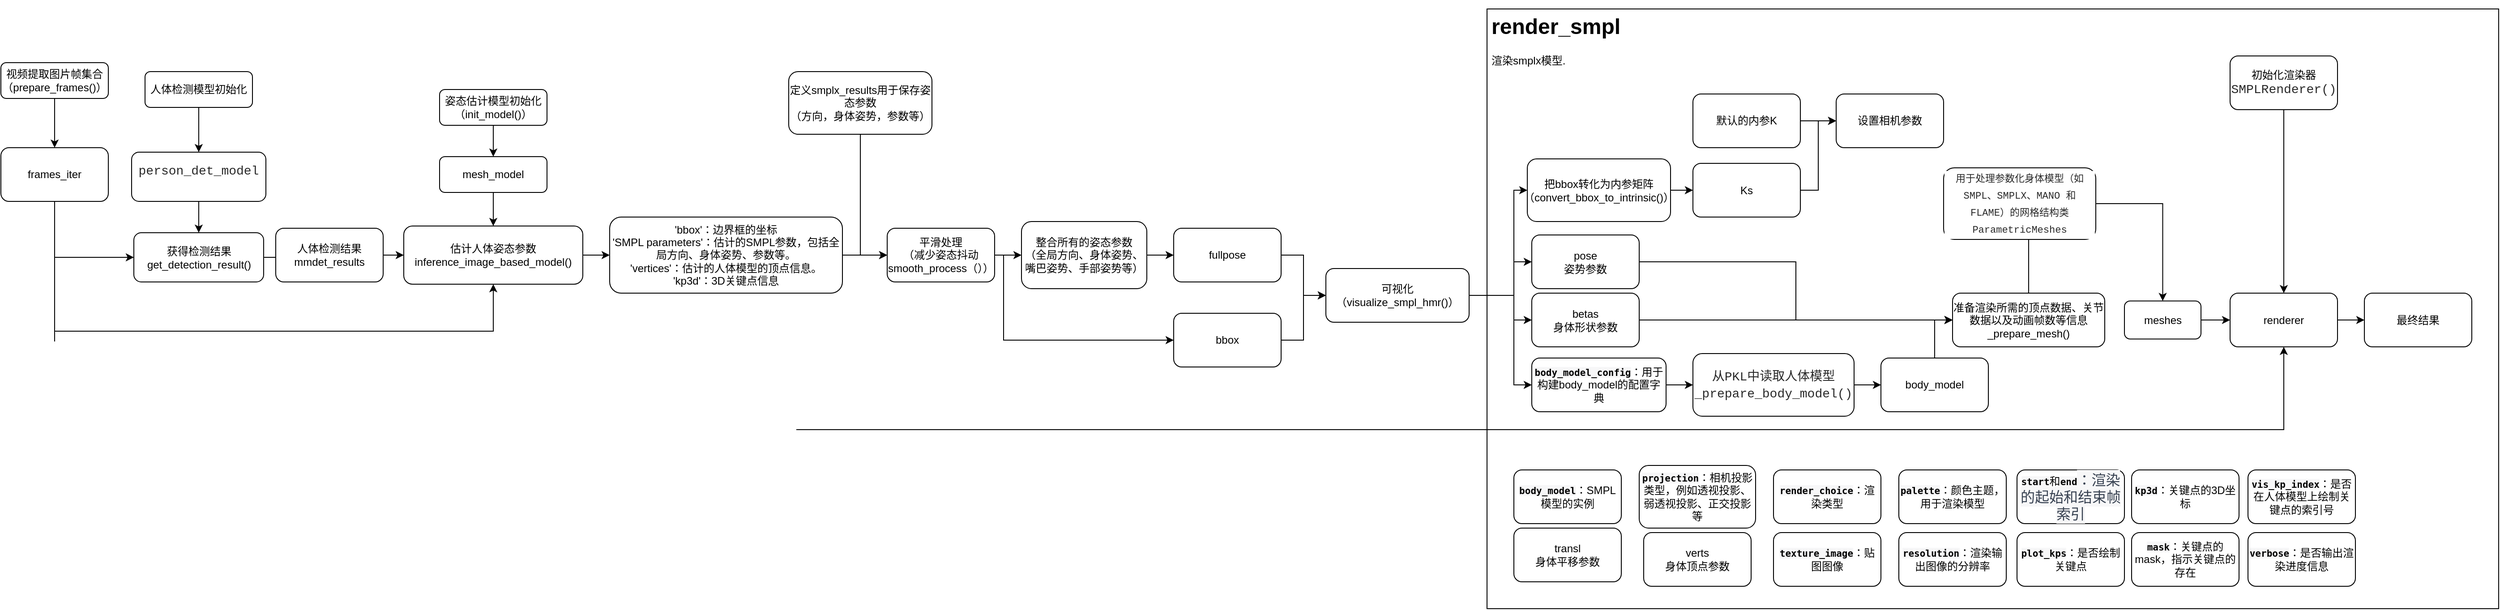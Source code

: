 <mxfile version="21.2.7" type="github">
  <diagram id="C5RBs43oDa-KdzZeNtuy" name="Page-1">
    <mxGraphModel dx="2211" dy="1153" grid="1" gridSize="10" guides="1" tooltips="1" connect="1" arrows="1" fold="1" page="1" pageScale="1" pageWidth="827" pageHeight="1169" math="0" shadow="0">
      <root>
        <mxCell id="WIyWlLk6GJQsqaUBKTNV-0" />
        <mxCell id="WIyWlLk6GJQsqaUBKTNV-1" parent="WIyWlLk6GJQsqaUBKTNV-0" />
        <mxCell id="F5A7A3HnkyjoNmIA0WuV-79" value="&lt;h1&gt;render_smpl&lt;/h1&gt;&lt;p&gt;渲染smplx模型.&lt;/p&gt;" style="text;html=1;spacing=5;spacingTop=-20;whiteSpace=wrap;overflow=hidden;rounded=0;strokeColor=default;" vertex="1" parent="WIyWlLk6GJQsqaUBKTNV-1">
          <mxGeometry x="2140" y="330" width="1130" height="670" as="geometry" />
        </mxCell>
        <mxCell id="F5A7A3HnkyjoNmIA0WuV-0" value="" style="edgeStyle=orthogonalEdgeStyle;rounded=0;orthogonalLoop=1;jettySize=auto;html=1;" edge="1" parent="WIyWlLk6GJQsqaUBKTNV-1" source="WIyWlLk6GJQsqaUBKTNV-3" target="WIyWlLk6GJQsqaUBKTNV-11">
          <mxGeometry relative="1" as="geometry" />
        </mxCell>
        <mxCell id="WIyWlLk6GJQsqaUBKTNV-3" value="姿态估计模型初始化&lt;br&gt;（init_model()）" style="rounded=1;whiteSpace=wrap;html=1;fontSize=12;glass=0;strokeWidth=1;shadow=0;" parent="WIyWlLk6GJQsqaUBKTNV-1" vertex="1">
          <mxGeometry x="970" y="420" width="120" height="40" as="geometry" />
        </mxCell>
        <mxCell id="F5A7A3HnkyjoNmIA0WuV-18" value="" style="edgeStyle=orthogonalEdgeStyle;rounded=0;orthogonalLoop=1;jettySize=auto;html=1;" edge="1" parent="WIyWlLk6GJQsqaUBKTNV-1" source="WIyWlLk6GJQsqaUBKTNV-11" target="F5A7A3HnkyjoNmIA0WuV-16">
          <mxGeometry relative="1" as="geometry" />
        </mxCell>
        <mxCell id="WIyWlLk6GJQsqaUBKTNV-11" value="mesh_model" style="rounded=1;whiteSpace=wrap;html=1;fontSize=12;glass=0;strokeWidth=1;shadow=0;" parent="WIyWlLk6GJQsqaUBKTNV-1" vertex="1">
          <mxGeometry x="970" y="495" width="120" height="40" as="geometry" />
        </mxCell>
        <mxCell id="F5A7A3HnkyjoNmIA0WuV-29" style="edgeStyle=orthogonalEdgeStyle;rounded=0;orthogonalLoop=1;jettySize=auto;html=1;entryX=0;entryY=0.5;entryDx=0;entryDy=0;" edge="1" parent="WIyWlLk6GJQsqaUBKTNV-1" source="F5A7A3HnkyjoNmIA0WuV-1" target="F5A7A3HnkyjoNmIA0WuV-28">
          <mxGeometry relative="1" as="geometry">
            <Array as="points">
              <mxPoint x="1440" y="605" />
            </Array>
          </mxGeometry>
        </mxCell>
        <mxCell id="F5A7A3HnkyjoNmIA0WuV-1" value="定义smplx_results用于保存姿态参数&lt;br&gt;（方向，身体姿势，参数等）" style="rounded=1;whiteSpace=wrap;html=1;fontSize=12;glass=0;strokeWidth=1;shadow=0;" vertex="1" parent="WIyWlLk6GJQsqaUBKTNV-1">
          <mxGeometry x="1360" y="400" width="160" height="70" as="geometry" />
        </mxCell>
        <mxCell id="F5A7A3HnkyjoNmIA0WuV-5" value="" style="edgeStyle=orthogonalEdgeStyle;rounded=0;orthogonalLoop=1;jettySize=auto;html=1;" edge="1" parent="WIyWlLk6GJQsqaUBKTNV-1" source="F5A7A3HnkyjoNmIA0WuV-2" target="F5A7A3HnkyjoNmIA0WuV-4">
          <mxGeometry relative="1" as="geometry" />
        </mxCell>
        <mxCell id="F5A7A3HnkyjoNmIA0WuV-2" value="视频提取图片帧集合&lt;br&gt;（prepare_frames()&lt;span style=&quot;background-color: initial;&quot;&gt;）&lt;/span&gt;" style="rounded=1;whiteSpace=wrap;html=1;fontSize=12;glass=0;strokeWidth=1;shadow=0;" vertex="1" parent="WIyWlLk6GJQsqaUBKTNV-1">
          <mxGeometry x="480" y="390" width="120" height="40" as="geometry" />
        </mxCell>
        <mxCell id="F5A7A3HnkyjoNmIA0WuV-21" style="edgeStyle=orthogonalEdgeStyle;rounded=0;orthogonalLoop=1;jettySize=auto;html=1;entryX=0;entryY=0.5;entryDx=0;entryDy=0;" edge="1" parent="WIyWlLk6GJQsqaUBKTNV-1" source="F5A7A3HnkyjoNmIA0WuV-4" target="F5A7A3HnkyjoNmIA0WuV-6">
          <mxGeometry relative="1" as="geometry">
            <Array as="points">
              <mxPoint x="540" y="607.5" />
            </Array>
          </mxGeometry>
        </mxCell>
        <mxCell id="F5A7A3HnkyjoNmIA0WuV-23" style="edgeStyle=orthogonalEdgeStyle;rounded=0;orthogonalLoop=1;jettySize=auto;html=1;entryX=0.5;entryY=1;entryDx=0;entryDy=0;" edge="1" parent="WIyWlLk6GJQsqaUBKTNV-1" source="F5A7A3HnkyjoNmIA0WuV-4" target="F5A7A3HnkyjoNmIA0WuV-16">
          <mxGeometry relative="1" as="geometry">
            <Array as="points">
              <mxPoint x="540" y="690" />
              <mxPoint x="1030" y="690" />
            </Array>
          </mxGeometry>
        </mxCell>
        <mxCell id="F5A7A3HnkyjoNmIA0WuV-91" style="edgeStyle=orthogonalEdgeStyle;rounded=0;orthogonalLoop=1;jettySize=auto;html=1;entryX=0.5;entryY=1;entryDx=0;entryDy=0;fontFamily=Helvetica;fontSize=12;fontColor=default;" edge="1" parent="WIyWlLk6GJQsqaUBKTNV-1" source="F5A7A3HnkyjoNmIA0WuV-4" target="F5A7A3HnkyjoNmIA0WuV-81">
          <mxGeometry relative="1" as="geometry">
            <Array as="points">
              <mxPoint x="540" y="800" />
              <mxPoint x="3030" y="800" />
            </Array>
          </mxGeometry>
        </mxCell>
        <mxCell id="F5A7A3HnkyjoNmIA0WuV-4" value="frames_iter" style="whiteSpace=wrap;html=1;rounded=1;glass=0;strokeWidth=1;shadow=0;" vertex="1" parent="WIyWlLk6GJQsqaUBKTNV-1">
          <mxGeometry x="480" y="485" width="120" height="60" as="geometry" />
        </mxCell>
        <mxCell id="F5A7A3HnkyjoNmIA0WuV-22" style="edgeStyle=orthogonalEdgeStyle;rounded=0;orthogonalLoop=1;jettySize=auto;html=1;entryX=0;entryY=0.5;entryDx=0;entryDy=0;" edge="1" parent="WIyWlLk6GJQsqaUBKTNV-1" source="F5A7A3HnkyjoNmIA0WuV-6" target="F5A7A3HnkyjoNmIA0WuV-13">
          <mxGeometry relative="1" as="geometry" />
        </mxCell>
        <mxCell id="F5A7A3HnkyjoNmIA0WuV-6" value="获得检测结果&lt;br&gt;get_detection_result()" style="rounded=1;whiteSpace=wrap;html=1;fontSize=12;glass=0;strokeWidth=1;shadow=0;" vertex="1" parent="WIyWlLk6GJQsqaUBKTNV-1">
          <mxGeometry x="628.5" y="580" width="145" height="55" as="geometry" />
        </mxCell>
        <mxCell id="F5A7A3HnkyjoNmIA0WuV-9" value="" style="edgeStyle=orthogonalEdgeStyle;rounded=0;orthogonalLoop=1;jettySize=auto;html=1;" edge="1" parent="WIyWlLk6GJQsqaUBKTNV-1" source="F5A7A3HnkyjoNmIA0WuV-7" target="F5A7A3HnkyjoNmIA0WuV-8">
          <mxGeometry relative="1" as="geometry" />
        </mxCell>
        <mxCell id="F5A7A3HnkyjoNmIA0WuV-7" value="人体检测模型初始化" style="rounded=1;whiteSpace=wrap;html=1;fontSize=12;glass=0;strokeWidth=1;shadow=0;" vertex="1" parent="WIyWlLk6GJQsqaUBKTNV-1">
          <mxGeometry x="641" y="400" width="120" height="40" as="geometry" />
        </mxCell>
        <mxCell id="F5A7A3HnkyjoNmIA0WuV-20" value="" style="edgeStyle=orthogonalEdgeStyle;rounded=0;orthogonalLoop=1;jettySize=auto;html=1;entryX=0.5;entryY=0;entryDx=0;entryDy=0;" edge="1" parent="WIyWlLk6GJQsqaUBKTNV-1" source="F5A7A3HnkyjoNmIA0WuV-8" target="F5A7A3HnkyjoNmIA0WuV-6">
          <mxGeometry relative="1" as="geometry">
            <mxPoint x="701" y="622.5" as="targetPoint" />
          </mxGeometry>
        </mxCell>
        <mxCell id="F5A7A3HnkyjoNmIA0WuV-8" value="&#xa;&lt;div style=&quot;color: rgb(41, 41, 41); background-color: rgb(255, 255, 255); font-family: Consolas, &amp;quot;Courier New&amp;quot;, monospace; font-weight: normal; font-size: 14px; line-height: 19px;&quot;&gt;&lt;div&gt;&lt;span style=&quot;color: #292929;&quot;&gt;person_det_model&lt;/span&gt;&lt;/div&gt;&lt;/div&gt;&#xa;&#xa;" style="whiteSpace=wrap;html=1;rounded=1;glass=0;strokeWidth=1;shadow=0;" vertex="1" parent="WIyWlLk6GJQsqaUBKTNV-1">
          <mxGeometry x="626" y="490" width="150" height="55" as="geometry" />
        </mxCell>
        <mxCell id="F5A7A3HnkyjoNmIA0WuV-17" value="" style="edgeStyle=orthogonalEdgeStyle;rounded=0;orthogonalLoop=1;jettySize=auto;html=1;" edge="1" parent="WIyWlLk6GJQsqaUBKTNV-1" source="F5A7A3HnkyjoNmIA0WuV-13" target="F5A7A3HnkyjoNmIA0WuV-16">
          <mxGeometry relative="1" as="geometry" />
        </mxCell>
        <mxCell id="F5A7A3HnkyjoNmIA0WuV-13" value="人体检测结果&lt;br&gt;mmdet_results" style="whiteSpace=wrap;html=1;rounded=1;glass=0;strokeWidth=1;shadow=0;" vertex="1" parent="WIyWlLk6GJQsqaUBKTNV-1">
          <mxGeometry x="787" y="575" width="120" height="60" as="geometry" />
        </mxCell>
        <mxCell id="F5A7A3HnkyjoNmIA0WuV-25" value="" style="edgeStyle=orthogonalEdgeStyle;rounded=0;orthogonalLoop=1;jettySize=auto;html=1;" edge="1" parent="WIyWlLk6GJQsqaUBKTNV-1" source="F5A7A3HnkyjoNmIA0WuV-16" target="F5A7A3HnkyjoNmIA0WuV-24">
          <mxGeometry relative="1" as="geometry" />
        </mxCell>
        <mxCell id="F5A7A3HnkyjoNmIA0WuV-16" value="估计人体姿态参数&lt;br&gt;inference_image_based_model()" style="whiteSpace=wrap;html=1;rounded=1;glass=0;strokeWidth=1;shadow=0;" vertex="1" parent="WIyWlLk6GJQsqaUBKTNV-1">
          <mxGeometry x="930" y="572.5" width="200" height="65" as="geometry" />
        </mxCell>
        <mxCell id="F5A7A3HnkyjoNmIA0WuV-30" style="edgeStyle=orthogonalEdgeStyle;rounded=0;orthogonalLoop=1;jettySize=auto;html=1;entryX=0;entryY=0.5;entryDx=0;entryDy=0;" edge="1" parent="WIyWlLk6GJQsqaUBKTNV-1" source="F5A7A3HnkyjoNmIA0WuV-24" target="F5A7A3HnkyjoNmIA0WuV-28">
          <mxGeometry relative="1" as="geometry">
            <mxPoint x="1500" y="605" as="targetPoint" />
          </mxGeometry>
        </mxCell>
        <mxCell id="F5A7A3HnkyjoNmIA0WuV-24" value="&#39;bbox&#39;：边界框的坐标&lt;br&gt;&#39;SMPL parameters&#39;：估计的SMPL参数，包括全局方向、身体姿势、参数等。&lt;br&gt;&#39;vertices&#39;：估计的人体模型的顶点信息。&lt;br&gt;&#39;kp3d&#39;：3D关键点信息" style="whiteSpace=wrap;html=1;rounded=1;glass=0;strokeWidth=1;shadow=0;" vertex="1" parent="WIyWlLk6GJQsqaUBKTNV-1">
          <mxGeometry x="1160" y="562.5" width="260" height="85" as="geometry" />
        </mxCell>
        <mxCell id="F5A7A3HnkyjoNmIA0WuV-32" value="" style="edgeStyle=orthogonalEdgeStyle;rounded=0;orthogonalLoop=1;jettySize=auto;html=1;" edge="1" parent="WIyWlLk6GJQsqaUBKTNV-1" source="F5A7A3HnkyjoNmIA0WuV-28" target="F5A7A3HnkyjoNmIA0WuV-31">
          <mxGeometry relative="1" as="geometry" />
        </mxCell>
        <mxCell id="F5A7A3HnkyjoNmIA0WuV-35" style="edgeStyle=orthogonalEdgeStyle;rounded=0;orthogonalLoop=1;jettySize=auto;html=1;entryX=0;entryY=0.5;entryDx=0;entryDy=0;" edge="1" parent="WIyWlLk6GJQsqaUBKTNV-1" source="F5A7A3HnkyjoNmIA0WuV-28" target="F5A7A3HnkyjoNmIA0WuV-36">
          <mxGeometry relative="1" as="geometry">
            <mxPoint x="1770" y="710" as="targetPoint" />
            <Array as="points">
              <mxPoint x="1600" y="605" />
              <mxPoint x="1600" y="700" />
            </Array>
          </mxGeometry>
        </mxCell>
        <mxCell id="F5A7A3HnkyjoNmIA0WuV-28" value="平滑处理&lt;br&gt;（减少姿态抖动&lt;br&gt;smooth_process（））" style="rounded=1;whiteSpace=wrap;html=1;" vertex="1" parent="WIyWlLk6GJQsqaUBKTNV-1">
          <mxGeometry x="1470" y="575" width="120" height="60" as="geometry" />
        </mxCell>
        <mxCell id="F5A7A3HnkyjoNmIA0WuV-34" value="" style="edgeStyle=orthogonalEdgeStyle;rounded=0;orthogonalLoop=1;jettySize=auto;html=1;" edge="1" parent="WIyWlLk6GJQsqaUBKTNV-1" source="F5A7A3HnkyjoNmIA0WuV-31" target="F5A7A3HnkyjoNmIA0WuV-33">
          <mxGeometry relative="1" as="geometry" />
        </mxCell>
        <mxCell id="F5A7A3HnkyjoNmIA0WuV-31" value="整合所有的姿态参数&lt;br&gt;（全局方向、身体姿势、嘴巴姿势、手部姿势等）" style="whiteSpace=wrap;html=1;rounded=1;" vertex="1" parent="WIyWlLk6GJQsqaUBKTNV-1">
          <mxGeometry x="1620" y="567.5" width="140" height="75" as="geometry" />
        </mxCell>
        <mxCell id="F5A7A3HnkyjoNmIA0WuV-38" style="edgeStyle=orthogonalEdgeStyle;rounded=0;orthogonalLoop=1;jettySize=auto;html=1;entryX=0;entryY=0.5;entryDx=0;entryDy=0;" edge="1" parent="WIyWlLk6GJQsqaUBKTNV-1" source="F5A7A3HnkyjoNmIA0WuV-33" target="F5A7A3HnkyjoNmIA0WuV-37">
          <mxGeometry relative="1" as="geometry" />
        </mxCell>
        <mxCell id="F5A7A3HnkyjoNmIA0WuV-33" value="fullpose" style="whiteSpace=wrap;html=1;rounded=1;" vertex="1" parent="WIyWlLk6GJQsqaUBKTNV-1">
          <mxGeometry x="1790" y="575" width="120" height="60" as="geometry" />
        </mxCell>
        <mxCell id="F5A7A3HnkyjoNmIA0WuV-39" style="edgeStyle=orthogonalEdgeStyle;rounded=0;orthogonalLoop=1;jettySize=auto;html=1;entryX=0;entryY=0.5;entryDx=0;entryDy=0;" edge="1" parent="WIyWlLk6GJQsqaUBKTNV-1" source="F5A7A3HnkyjoNmIA0WuV-36" target="F5A7A3HnkyjoNmIA0WuV-37">
          <mxGeometry relative="1" as="geometry" />
        </mxCell>
        <mxCell id="F5A7A3HnkyjoNmIA0WuV-36" value="bbox" style="rounded=1;whiteSpace=wrap;html=1;" vertex="1" parent="WIyWlLk6GJQsqaUBKTNV-1">
          <mxGeometry x="1790" y="670" width="120" height="60" as="geometry" />
        </mxCell>
        <mxCell id="F5A7A3HnkyjoNmIA0WuV-42" style="edgeStyle=orthogonalEdgeStyle;rounded=0;orthogonalLoop=1;jettySize=auto;html=1;entryX=0;entryY=0.5;entryDx=0;entryDy=0;" edge="1" parent="WIyWlLk6GJQsqaUBKTNV-1" source="F5A7A3HnkyjoNmIA0WuV-37" target="F5A7A3HnkyjoNmIA0WuV-40">
          <mxGeometry relative="1" as="geometry">
            <Array as="points">
              <mxPoint x="2170" y="650" />
              <mxPoint x="2170" y="533" />
            </Array>
          </mxGeometry>
        </mxCell>
        <mxCell id="F5A7A3HnkyjoNmIA0WuV-66" style="edgeStyle=orthogonalEdgeStyle;rounded=0;orthogonalLoop=1;jettySize=auto;html=1;entryX=0;entryY=0.5;entryDx=0;entryDy=0;" edge="1" parent="WIyWlLk6GJQsqaUBKTNV-1" source="F5A7A3HnkyjoNmIA0WuV-37" target="F5A7A3HnkyjoNmIA0WuV-49">
          <mxGeometry relative="1" as="geometry">
            <Array as="points">
              <mxPoint x="2170" y="650" />
              <mxPoint x="2170" y="613" />
            </Array>
          </mxGeometry>
        </mxCell>
        <mxCell id="F5A7A3HnkyjoNmIA0WuV-67" style="edgeStyle=orthogonalEdgeStyle;rounded=0;orthogonalLoop=1;jettySize=auto;html=1;entryX=0;entryY=0.5;entryDx=0;entryDy=0;" edge="1" parent="WIyWlLk6GJQsqaUBKTNV-1" source="F5A7A3HnkyjoNmIA0WuV-37" target="F5A7A3HnkyjoNmIA0WuV-50">
          <mxGeometry relative="1" as="geometry">
            <Array as="points">
              <mxPoint x="2170" y="650" />
              <mxPoint x="2170" y="678" />
            </Array>
          </mxGeometry>
        </mxCell>
        <mxCell id="F5A7A3HnkyjoNmIA0WuV-68" style="edgeStyle=orthogonalEdgeStyle;rounded=0;orthogonalLoop=1;jettySize=auto;html=1;entryX=0;entryY=0.5;entryDx=0;entryDy=0;" edge="1" parent="WIyWlLk6GJQsqaUBKTNV-1" source="F5A7A3HnkyjoNmIA0WuV-37" target="F5A7A3HnkyjoNmIA0WuV-54">
          <mxGeometry relative="1" as="geometry">
            <Array as="points">
              <mxPoint x="2170" y="650" />
              <mxPoint x="2170" y="750" />
            </Array>
          </mxGeometry>
        </mxCell>
        <mxCell id="F5A7A3HnkyjoNmIA0WuV-37" value="可视化&lt;br&gt;（visualize_smpl_hmr()）" style="rounded=1;whiteSpace=wrap;html=1;" vertex="1" parent="WIyWlLk6GJQsqaUBKTNV-1">
          <mxGeometry x="1960" y="620" width="160" height="60" as="geometry" />
        </mxCell>
        <mxCell id="F5A7A3HnkyjoNmIA0WuV-45" value="" style="edgeStyle=orthogonalEdgeStyle;rounded=0;orthogonalLoop=1;jettySize=auto;html=1;" edge="1" parent="WIyWlLk6GJQsqaUBKTNV-1" source="F5A7A3HnkyjoNmIA0WuV-40" target="F5A7A3HnkyjoNmIA0WuV-44">
          <mxGeometry relative="1" as="geometry" />
        </mxCell>
        <mxCell id="F5A7A3HnkyjoNmIA0WuV-40" value="把bbox转化为内参矩阵（convert_bbox_to_intrinsic()&lt;span style=&quot;background-color: initial;&quot;&gt;）&lt;/span&gt;" style="whiteSpace=wrap;html=1;rounded=1;" vertex="1" parent="WIyWlLk6GJQsqaUBKTNV-1">
          <mxGeometry x="2185" y="497.5" width="160" height="70" as="geometry" />
        </mxCell>
        <mxCell id="F5A7A3HnkyjoNmIA0WuV-96" value="" style="edgeStyle=orthogonalEdgeStyle;rounded=0;orthogonalLoop=1;jettySize=auto;html=1;fontFamily=Helvetica;fontSize=12;fontColor=default;" edge="1" parent="WIyWlLk6GJQsqaUBKTNV-1" source="F5A7A3HnkyjoNmIA0WuV-43" target="F5A7A3HnkyjoNmIA0WuV-95">
          <mxGeometry relative="1" as="geometry" />
        </mxCell>
        <mxCell id="F5A7A3HnkyjoNmIA0WuV-43" value="默认的内参K" style="rounded=1;whiteSpace=wrap;html=1;" vertex="1" parent="WIyWlLk6GJQsqaUBKTNV-1">
          <mxGeometry x="2370" y="425" width="120" height="60" as="geometry" />
        </mxCell>
        <mxCell id="F5A7A3HnkyjoNmIA0WuV-97" style="edgeStyle=orthogonalEdgeStyle;rounded=0;orthogonalLoop=1;jettySize=auto;html=1;entryX=0;entryY=0.5;entryDx=0;entryDy=0;fontFamily=Helvetica;fontSize=12;fontColor=default;" edge="1" parent="WIyWlLk6GJQsqaUBKTNV-1" source="F5A7A3HnkyjoNmIA0WuV-44" target="F5A7A3HnkyjoNmIA0WuV-95">
          <mxGeometry relative="1" as="geometry" />
        </mxCell>
        <mxCell id="F5A7A3HnkyjoNmIA0WuV-44" value="Ks" style="whiteSpace=wrap;html=1;rounded=1;" vertex="1" parent="WIyWlLk6GJQsqaUBKTNV-1">
          <mxGeometry x="2370" y="502.5" width="120" height="60" as="geometry" />
        </mxCell>
        <mxCell id="F5A7A3HnkyjoNmIA0WuV-78" style="edgeStyle=orthogonalEdgeStyle;rounded=0;orthogonalLoop=1;jettySize=auto;html=1;entryX=0;entryY=0.5;entryDx=0;entryDy=0;" edge="1" parent="WIyWlLk6GJQsqaUBKTNV-1" source="F5A7A3HnkyjoNmIA0WuV-49" target="F5A7A3HnkyjoNmIA0WuV-71">
          <mxGeometry relative="1" as="geometry" />
        </mxCell>
        <mxCell id="F5A7A3HnkyjoNmIA0WuV-49" value="pose&lt;br&gt;姿势参数" style="rounded=1;whiteSpace=wrap;html=1;" vertex="1" parent="WIyWlLk6GJQsqaUBKTNV-1">
          <mxGeometry x="2190" y="582.5" width="120" height="60" as="geometry" />
        </mxCell>
        <mxCell id="F5A7A3HnkyjoNmIA0WuV-77" style="edgeStyle=orthogonalEdgeStyle;rounded=0;orthogonalLoop=1;jettySize=auto;html=1;entryX=0;entryY=0.5;entryDx=0;entryDy=0;" edge="1" parent="WIyWlLk6GJQsqaUBKTNV-1" source="F5A7A3HnkyjoNmIA0WuV-50" target="F5A7A3HnkyjoNmIA0WuV-71">
          <mxGeometry relative="1" as="geometry" />
        </mxCell>
        <mxCell id="F5A7A3HnkyjoNmIA0WuV-50" value="betas&lt;br&gt;身体形状参数" style="rounded=1;whiteSpace=wrap;html=1;" vertex="1" parent="WIyWlLk6GJQsqaUBKTNV-1">
          <mxGeometry x="2190" y="647.5" width="120" height="60" as="geometry" />
        </mxCell>
        <mxCell id="F5A7A3HnkyjoNmIA0WuV-51" value="transl&lt;br&gt;身体平移参数" style="rounded=1;whiteSpace=wrap;html=1;" vertex="1" parent="WIyWlLk6GJQsqaUBKTNV-1">
          <mxGeometry x="2170" y="910" width="120" height="60" as="geometry" />
        </mxCell>
        <mxCell id="F5A7A3HnkyjoNmIA0WuV-52" value="verts&lt;br&gt;身体顶点参数" style="rounded=1;whiteSpace=wrap;html=1;" vertex="1" parent="WIyWlLk6GJQsqaUBKTNV-1">
          <mxGeometry x="2315" y="915" width="120" height="60" as="geometry" />
        </mxCell>
        <mxCell id="F5A7A3HnkyjoNmIA0WuV-53" value="&lt;code style=&quot;border: 0px solid rgb(217, 217, 227); box-sizing: border-box; --tw-border-spacing-x: 0; --tw-border-spacing-y: 0; --tw-translate-x: 0; --tw-translate-y: 0; --tw-rotate: 0; --tw-skew-x: 0; --tw-skew-y: 0; --tw-scale-x: 1; --tw-scale-y: 1; --tw-pan-x: ; --tw-pan-y: ; --tw-pinch-zoom: ; --tw-scroll-snap-strictness: proximity; --tw-gradient-from-position: ; --tw-gradient-via-position: ; --tw-gradient-to-position: ; --tw-ordinal: ; --tw-slashed-zero: ; --tw-numeric-figure: ; --tw-numeric-spacing: ; --tw-numeric-fraction: ; --tw-ring-inset: ; --tw-ring-offset-width: 0px; --tw-ring-offset-color: #fff; --tw-ring-color: rgba(69,89,164,.5); --tw-ring-offset-shadow: 0 0 transparent; --tw-ring-shadow: 0 0 transparent; --tw-shadow: 0 0 transparent; --tw-shadow-colored: 0 0 transparent; --tw-blur: ; --tw-brightness: ; --tw-contrast: ; --tw-grayscale: ; --tw-hue-rotate: ; --tw-invert: ; --tw-saturate: ; --tw-sepia: ; --tw-drop-shadow: ; --tw-backdrop-blur: ; --tw-backdrop-brightness: ; --tw-backdrop-contrast: ; --tw-backdrop-grayscale: ; --tw-backdrop-hue-rotate: ; --tw-backdrop-invert: ; --tw-backdrop-opacity: ; --tw-backdrop-saturate: ; --tw-backdrop-sepia: ; font-size: 0.875em; color: var(--tw-prose-code); font-weight: 600; margin-top: 1.25em; margin-bottom: 1.25em; text-align: left; background-color: rgb(247, 247, 248); font-family: &amp;quot;Söhne Mono&amp;quot;, Monaco, &amp;quot;Andale Mono&amp;quot;, &amp;quot;Ubuntu Mono&amp;quot;, monospace !important;&quot;&gt;body_model&lt;/code&gt;：SMPL模型的实例" style="rounded=1;whiteSpace=wrap;html=1;" vertex="1" parent="WIyWlLk6GJQsqaUBKTNV-1">
          <mxGeometry x="2170" y="845" width="120" height="60" as="geometry" />
        </mxCell>
        <mxCell id="F5A7A3HnkyjoNmIA0WuV-70" value="" style="edgeStyle=orthogonalEdgeStyle;rounded=0;orthogonalLoop=1;jettySize=auto;html=1;" edge="1" parent="WIyWlLk6GJQsqaUBKTNV-1" source="F5A7A3HnkyjoNmIA0WuV-54" target="F5A7A3HnkyjoNmIA0WuV-69">
          <mxGeometry relative="1" as="geometry" />
        </mxCell>
        <mxCell id="F5A7A3HnkyjoNmIA0WuV-54" value="&lt;code style=&quot;border: 0px solid rgb(217, 217, 227); box-sizing: border-box; --tw-border-spacing-x: 0; --tw-border-spacing-y: 0; --tw-translate-x: 0; --tw-translate-y: 0; --tw-rotate: 0; --tw-skew-x: 0; --tw-skew-y: 0; --tw-scale-x: 1; --tw-scale-y: 1; --tw-pan-x: ; --tw-pan-y: ; --tw-pinch-zoom: ; --tw-scroll-snap-strictness: proximity; --tw-gradient-from-position: ; --tw-gradient-via-position: ; --tw-gradient-to-position: ; --tw-ordinal: ; --tw-slashed-zero: ; --tw-numeric-figure: ; --tw-numeric-spacing: ; --tw-numeric-fraction: ; --tw-ring-inset: ; --tw-ring-offset-width: 0px; --tw-ring-offset-color: #fff; --tw-ring-color: rgba(69,89,164,.5); --tw-ring-offset-shadow: 0 0 transparent; --tw-ring-shadow: 0 0 transparent; --tw-shadow: 0 0 transparent; --tw-shadow-colored: 0 0 transparent; --tw-blur: ; --tw-brightness: ; --tw-contrast: ; --tw-grayscale: ; --tw-hue-rotate: ; --tw-invert: ; --tw-saturate: ; --tw-sepia: ; --tw-drop-shadow: ; --tw-backdrop-blur: ; --tw-backdrop-brightness: ; --tw-backdrop-contrast: ; --tw-backdrop-grayscale: ; --tw-backdrop-hue-rotate: ; --tw-backdrop-invert: ; --tw-backdrop-opacity: ; --tw-backdrop-saturate: ; --tw-backdrop-sepia: ; font-size: 0.875em; color: var(--tw-prose-code); font-weight: 600; margin-top: 1.25em; margin-bottom: 1.25em; text-align: left; background-color: rgb(247, 247, 248); font-family: &amp;quot;Söhne Mono&amp;quot;, Monaco, &amp;quot;Andale Mono&amp;quot;, &amp;quot;Ubuntu Mono&amp;quot;, monospace !important;&quot;&gt;body_model_config&lt;/code&gt;：用于构建body_model的配置字典" style="rounded=1;whiteSpace=wrap;html=1;" vertex="1" parent="WIyWlLk6GJQsqaUBKTNV-1">
          <mxGeometry x="2190" y="720" width="150" height="60" as="geometry" />
        </mxCell>
        <mxCell id="F5A7A3HnkyjoNmIA0WuV-55" value="&lt;code style=&quot;border: 0px solid rgb(217, 217, 227); box-sizing: border-box; --tw-border-spacing-x: 0; --tw-border-spacing-y: 0; --tw-translate-x: 0; --tw-translate-y: 0; --tw-rotate: 0; --tw-skew-x: 0; --tw-skew-y: 0; --tw-scale-x: 1; --tw-scale-y: 1; --tw-pan-x: ; --tw-pan-y: ; --tw-pinch-zoom: ; --tw-scroll-snap-strictness: proximity; --tw-gradient-from-position: ; --tw-gradient-via-position: ; --tw-gradient-to-position: ; --tw-ordinal: ; --tw-slashed-zero: ; --tw-numeric-figure: ; --tw-numeric-spacing: ; --tw-numeric-fraction: ; --tw-ring-inset: ; --tw-ring-offset-width: 0px; --tw-ring-offset-color: #fff; --tw-ring-color: rgba(69,89,164,.5); --tw-ring-offset-shadow: 0 0 transparent; --tw-ring-shadow: 0 0 transparent; --tw-shadow: 0 0 transparent; --tw-shadow-colored: 0 0 transparent; --tw-blur: ; --tw-brightness: ; --tw-contrast: ; --tw-grayscale: ; --tw-hue-rotate: ; --tw-invert: ; --tw-saturate: ; --tw-sepia: ; --tw-drop-shadow: ; --tw-backdrop-blur: ; --tw-backdrop-brightness: ; --tw-backdrop-contrast: ; --tw-backdrop-grayscale: ; --tw-backdrop-hue-rotate: ; --tw-backdrop-invert: ; --tw-backdrop-opacity: ; --tw-backdrop-saturate: ; --tw-backdrop-sepia: ; font-size: 0.875em; color: var(--tw-prose-code); font-weight: 600; margin-top: 1.25em; margin-bottom: 1.25em; text-align: left; background-color: rgb(247, 247, 248); font-family: &amp;quot;Söhne Mono&amp;quot;, Monaco, &amp;quot;Andale Mono&amp;quot;, &amp;quot;Ubuntu Mono&amp;quot;, monospace !important;&quot;&gt;projection&lt;/code&gt;：相机投影类型，例如透视投影、弱透视投影、正交投影等" style="rounded=1;whiteSpace=wrap;html=1;" vertex="1" parent="WIyWlLk6GJQsqaUBKTNV-1">
          <mxGeometry x="2310" y="840" width="130" height="70" as="geometry" />
        </mxCell>
        <mxCell id="F5A7A3HnkyjoNmIA0WuV-56" value="&lt;code style=&quot;border: 0px solid rgb(217, 217, 227); box-sizing: border-box; --tw-border-spacing-x: 0; --tw-border-spacing-y: 0; --tw-translate-x: 0; --tw-translate-y: 0; --tw-rotate: 0; --tw-skew-x: 0; --tw-skew-y: 0; --tw-scale-x: 1; --tw-scale-y: 1; --tw-pan-x: ; --tw-pan-y: ; --tw-pinch-zoom: ; --tw-scroll-snap-strictness: proximity; --tw-gradient-from-position: ; --tw-gradient-via-position: ; --tw-gradient-to-position: ; --tw-ordinal: ; --tw-slashed-zero: ; --tw-numeric-figure: ; --tw-numeric-spacing: ; --tw-numeric-fraction: ; --tw-ring-inset: ; --tw-ring-offset-width: 0px; --tw-ring-offset-color: #fff; --tw-ring-color: rgba(69,89,164,.5); --tw-ring-offset-shadow: 0 0 transparent; --tw-ring-shadow: 0 0 transparent; --tw-shadow: 0 0 transparent; --tw-shadow-colored: 0 0 transparent; --tw-blur: ; --tw-brightness: ; --tw-contrast: ; --tw-grayscale: ; --tw-hue-rotate: ; --tw-invert: ; --tw-saturate: ; --tw-sepia: ; --tw-drop-shadow: ; --tw-backdrop-blur: ; --tw-backdrop-brightness: ; --tw-backdrop-contrast: ; --tw-backdrop-grayscale: ; --tw-backdrop-hue-rotate: ; --tw-backdrop-invert: ; --tw-backdrop-opacity: ; --tw-backdrop-saturate: ; --tw-backdrop-sepia: ; font-size: 0.875em; color: var(--tw-prose-code); font-weight: 600; margin-top: 1.25em; margin-bottom: 1.25em; text-align: left; background-color: rgb(247, 247, 248); font-family: &amp;quot;Söhne Mono&amp;quot;, Monaco, &amp;quot;Andale Mono&amp;quot;, &amp;quot;Ubuntu Mono&amp;quot;, monospace !important;&quot;&gt;render_choice&lt;/code&gt;：渲染类型" style="rounded=1;whiteSpace=wrap;html=1;" vertex="1" parent="WIyWlLk6GJQsqaUBKTNV-1">
          <mxGeometry x="2460" y="845" width="120" height="60" as="geometry" />
        </mxCell>
        <mxCell id="F5A7A3HnkyjoNmIA0WuV-57" value="&lt;code style=&quot;border: 0px solid rgb(217, 217, 227); box-sizing: border-box; --tw-border-spacing-x: 0; --tw-border-spacing-y: 0; --tw-translate-x: 0; --tw-translate-y: 0; --tw-rotate: 0; --tw-skew-x: 0; --tw-skew-y: 0; --tw-scale-x: 1; --tw-scale-y: 1; --tw-pan-x: ; --tw-pan-y: ; --tw-pinch-zoom: ; --tw-scroll-snap-strictness: proximity; --tw-gradient-from-position: ; --tw-gradient-via-position: ; --tw-gradient-to-position: ; --tw-ordinal: ; --tw-slashed-zero: ; --tw-numeric-figure: ; --tw-numeric-spacing: ; --tw-numeric-fraction: ; --tw-ring-inset: ; --tw-ring-offset-width: 0px; --tw-ring-offset-color: #fff; --tw-ring-color: rgba(69,89,164,.5); --tw-ring-offset-shadow: 0 0 transparent; --tw-ring-shadow: 0 0 transparent; --tw-shadow: 0 0 transparent; --tw-shadow-colored: 0 0 transparent; --tw-blur: ; --tw-brightness: ; --tw-contrast: ; --tw-grayscale: ; --tw-hue-rotate: ; --tw-invert: ; --tw-saturate: ; --tw-sepia: ; --tw-drop-shadow: ; --tw-backdrop-blur: ; --tw-backdrop-brightness: ; --tw-backdrop-contrast: ; --tw-backdrop-grayscale: ; --tw-backdrop-hue-rotate: ; --tw-backdrop-invert: ; --tw-backdrop-opacity: ; --tw-backdrop-saturate: ; --tw-backdrop-sepia: ; font-size: 0.875em; color: var(--tw-prose-code); font-weight: 600; margin-top: 1.25em; margin-bottom: 1.25em; text-align: left; background-color: rgb(247, 247, 248); font-family: &amp;quot;Söhne Mono&amp;quot;, Monaco, &amp;quot;Andale Mono&amp;quot;, &amp;quot;Ubuntu Mono&amp;quot;, monospace !important;&quot;&gt;palette&lt;/code&gt;：颜色主题，用于渲染模型" style="rounded=1;whiteSpace=wrap;html=1;" vertex="1" parent="WIyWlLk6GJQsqaUBKTNV-1">
          <mxGeometry x="2600" y="845" width="120" height="60" as="geometry" />
        </mxCell>
        <mxCell id="F5A7A3HnkyjoNmIA0WuV-58" value="&lt;code style=&quot;border: 0px solid rgb(217, 217, 227); box-sizing: border-box; --tw-border-spacing-x: 0; --tw-border-spacing-y: 0; --tw-translate-x: 0; --tw-translate-y: 0; --tw-rotate: 0; --tw-skew-x: 0; --tw-skew-y: 0; --tw-scale-x: 1; --tw-scale-y: 1; --tw-pan-x: ; --tw-pan-y: ; --tw-pinch-zoom: ; --tw-scroll-snap-strictness: proximity; --tw-gradient-from-position: ; --tw-gradient-via-position: ; --tw-gradient-to-position: ; --tw-ordinal: ; --tw-slashed-zero: ; --tw-numeric-figure: ; --tw-numeric-spacing: ; --tw-numeric-fraction: ; --tw-ring-inset: ; --tw-ring-offset-width: 0px; --tw-ring-offset-color: #fff; --tw-ring-color: rgba(69,89,164,.5); --tw-ring-offset-shadow: 0 0 transparent; --tw-ring-shadow: 0 0 transparent; --tw-shadow: 0 0 transparent; --tw-shadow-colored: 0 0 transparent; --tw-blur: ; --tw-brightness: ; --tw-contrast: ; --tw-grayscale: ; --tw-hue-rotate: ; --tw-invert: ; --tw-saturate: ; --tw-sepia: ; --tw-drop-shadow: ; --tw-backdrop-blur: ; --tw-backdrop-brightness: ; --tw-backdrop-contrast: ; --tw-backdrop-grayscale: ; --tw-backdrop-hue-rotate: ; --tw-backdrop-invert: ; --tw-backdrop-opacity: ; --tw-backdrop-saturate: ; --tw-backdrop-sepia: ; font-size: 0.875em; color: var(--tw-prose-code); font-weight: 600; margin-top: 1.25em; margin-bottom: 1.25em; text-align: left; background-color: rgb(247, 247, 248); font-family: &amp;quot;Söhne Mono&amp;quot;, Monaco, &amp;quot;Andale Mono&amp;quot;, &amp;quot;Ubuntu Mono&amp;quot;, monospace !important;&quot;&gt;texture_image&lt;/code&gt;：贴图图像" style="rounded=1;whiteSpace=wrap;html=1;" vertex="1" parent="WIyWlLk6GJQsqaUBKTNV-1">
          <mxGeometry x="2460" y="915" width="120" height="60" as="geometry" />
        </mxCell>
        <mxCell id="F5A7A3HnkyjoNmIA0WuV-59" value="&lt;code style=&quot;border: 0px solid rgb(217, 217, 227); box-sizing: border-box; --tw-border-spacing-x: 0; --tw-border-spacing-y: 0; --tw-translate-x: 0; --tw-translate-y: 0; --tw-rotate: 0; --tw-skew-x: 0; --tw-skew-y: 0; --tw-scale-x: 1; --tw-scale-y: 1; --tw-pan-x: ; --tw-pan-y: ; --tw-pinch-zoom: ; --tw-scroll-snap-strictness: proximity; --tw-gradient-from-position: ; --tw-gradient-via-position: ; --tw-gradient-to-position: ; --tw-ordinal: ; --tw-slashed-zero: ; --tw-numeric-figure: ; --tw-numeric-spacing: ; --tw-numeric-fraction: ; --tw-ring-inset: ; --tw-ring-offset-width: 0px; --tw-ring-offset-color: #fff; --tw-ring-color: rgba(69,89,164,.5); --tw-ring-offset-shadow: 0 0 transparent; --tw-ring-shadow: 0 0 transparent; --tw-shadow: 0 0 transparent; --tw-shadow-colored: 0 0 transparent; --tw-blur: ; --tw-brightness: ; --tw-contrast: ; --tw-grayscale: ; --tw-hue-rotate: ; --tw-invert: ; --tw-saturate: ; --tw-sepia: ; --tw-drop-shadow: ; --tw-backdrop-blur: ; --tw-backdrop-brightness: ; --tw-backdrop-contrast: ; --tw-backdrop-grayscale: ; --tw-backdrop-hue-rotate: ; --tw-backdrop-invert: ; --tw-backdrop-opacity: ; --tw-backdrop-saturate: ; --tw-backdrop-sepia: ; font-size: 0.875em; color: var(--tw-prose-code); font-weight: 600; margin-top: 1.25em; margin-bottom: 1.25em; text-align: left; background-color: rgb(247, 247, 248); font-family: &amp;quot;Söhne Mono&amp;quot;, Monaco, &amp;quot;Andale Mono&amp;quot;, &amp;quot;Ubuntu Mono&amp;quot;, monospace !important;&quot;&gt;resolution&lt;/code&gt;：渲染输出图像的分辨率" style="rounded=1;whiteSpace=wrap;html=1;" vertex="1" parent="WIyWlLk6GJQsqaUBKTNV-1">
          <mxGeometry x="2600" y="915" width="120" height="60" as="geometry" />
        </mxCell>
        <mxCell id="F5A7A3HnkyjoNmIA0WuV-60" value="&lt;code style=&quot;border: 0px solid rgb(217, 217, 227); box-sizing: border-box; --tw-border-spacing-x: 0; --tw-border-spacing-y: 0; --tw-translate-x: 0; --tw-translate-y: 0; --tw-rotate: 0; --tw-skew-x: 0; --tw-skew-y: 0; --tw-scale-x: 1; --tw-scale-y: 1; --tw-pan-x: ; --tw-pan-y: ; --tw-pinch-zoom: ; --tw-scroll-snap-strictness: proximity; --tw-gradient-from-position: ; --tw-gradient-via-position: ; --tw-gradient-to-position: ; --tw-ordinal: ; --tw-slashed-zero: ; --tw-numeric-figure: ; --tw-numeric-spacing: ; --tw-numeric-fraction: ; --tw-ring-inset: ; --tw-ring-offset-width: 0px; --tw-ring-offset-color: #fff; --tw-ring-color: rgba(69,89,164,.5); --tw-ring-offset-shadow: 0 0 transparent; --tw-ring-shadow: 0 0 transparent; --tw-shadow: 0 0 transparent; --tw-shadow-colored: 0 0 transparent; --tw-blur: ; --tw-brightness: ; --tw-contrast: ; --tw-grayscale: ; --tw-hue-rotate: ; --tw-invert: ; --tw-saturate: ; --tw-sepia: ; --tw-drop-shadow: ; --tw-backdrop-blur: ; --tw-backdrop-brightness: ; --tw-backdrop-contrast: ; --tw-backdrop-grayscale: ; --tw-backdrop-hue-rotate: ; --tw-backdrop-invert: ; --tw-backdrop-opacity: ; --tw-backdrop-saturate: ; --tw-backdrop-sepia: ; font-size: 0.875em; color: var(--tw-prose-code); font-weight: 600; margin-top: 1.25em; text-align: left; background-color: rgb(247, 247, 248); font-family: &amp;quot;Söhne Mono&amp;quot;, Monaco, &amp;quot;Andale Mono&amp;quot;, &amp;quot;Ubuntu Mono&amp;quot;, monospace !important;&quot;&gt;start&lt;/code&gt;和&lt;code style=&quot;border: 0px solid rgb(217, 217, 227); box-sizing: border-box; --tw-border-spacing-x: 0; --tw-border-spacing-y: 0; --tw-translate-x: 0; --tw-translate-y: 0; --tw-rotate: 0; --tw-skew-x: 0; --tw-skew-y: 0; --tw-scale-x: 1; --tw-scale-y: 1; --tw-pan-x: ; --tw-pan-y: ; --tw-pinch-zoom: ; --tw-scroll-snap-strictness: proximity; --tw-gradient-from-position: ; --tw-gradient-via-position: ; --tw-gradient-to-position: ; --tw-ordinal: ; --tw-slashed-zero: ; --tw-numeric-figure: ; --tw-numeric-spacing: ; --tw-numeric-fraction: ; --tw-ring-inset: ; --tw-ring-offset-width: 0px; --tw-ring-offset-color: #fff; --tw-ring-color: rgba(69,89,164,.5); --tw-ring-offset-shadow: 0 0 transparent; --tw-ring-shadow: 0 0 transparent; --tw-shadow: 0 0 transparent; --tw-shadow-colored: 0 0 transparent; --tw-blur: ; --tw-brightness: ; --tw-contrast: ; --tw-grayscale: ; --tw-hue-rotate: ; --tw-invert: ; --tw-saturate: ; --tw-sepia: ; --tw-drop-shadow: ; --tw-backdrop-blur: ; --tw-backdrop-brightness: ; --tw-backdrop-contrast: ; --tw-backdrop-grayscale: ; --tw-backdrop-hue-rotate: ; --tw-backdrop-invert: ; --tw-backdrop-opacity: ; --tw-backdrop-saturate: ; --tw-backdrop-sepia: ; font-size: 0.875em; color: var(--tw-prose-code); font-weight: 600; margin-bottom: 1.25em; text-align: left; background-color: rgb(247, 247, 248); font-family: &amp;quot;Söhne Mono&amp;quot;, Monaco, &amp;quot;Andale Mono&amp;quot;, &amp;quot;Ubuntu Mono&amp;quot;, monospace !important;&quot;&gt;end&lt;/code&gt;&lt;span style=&quot;color: rgb(55, 65, 81); font-family: Söhne, ui-sans-serif, system-ui, -apple-system, &amp;quot;Segoe UI&amp;quot;, Roboto, Ubuntu, Cantarell, &amp;quot;Noto Sans&amp;quot;, sans-serif, &amp;quot;Helvetica Neue&amp;quot;, Arial, &amp;quot;Apple Color Emoji&amp;quot;, &amp;quot;Segoe UI Emoji&amp;quot;, &amp;quot;Segoe UI Symbol&amp;quot;, &amp;quot;Noto Color Emoji&amp;quot;; font-size: 16px; text-align: left; background-color: rgb(247, 247, 248);&quot;&gt;：渲染的起始和结束帧索引&lt;/span&gt;" style="rounded=1;whiteSpace=wrap;html=1;" vertex="1" parent="WIyWlLk6GJQsqaUBKTNV-1">
          <mxGeometry x="2732" y="845" width="120" height="60" as="geometry" />
        </mxCell>
        <mxCell id="F5A7A3HnkyjoNmIA0WuV-61" value="&lt;code style=&quot;border: 0px solid rgb(217, 217, 227); box-sizing: border-box; --tw-border-spacing-x: 0; --tw-border-spacing-y: 0; --tw-translate-x: 0; --tw-translate-y: 0; --tw-rotate: 0; --tw-skew-x: 0; --tw-skew-y: 0; --tw-scale-x: 1; --tw-scale-y: 1; --tw-pan-x: ; --tw-pan-y: ; --tw-pinch-zoom: ; --tw-scroll-snap-strictness: proximity; --tw-gradient-from-position: ; --tw-gradient-via-position: ; --tw-gradient-to-position: ; --tw-ordinal: ; --tw-slashed-zero: ; --tw-numeric-figure: ; --tw-numeric-spacing: ; --tw-numeric-fraction: ; --tw-ring-inset: ; --tw-ring-offset-width: 0px; --tw-ring-offset-color: #fff; --tw-ring-color: rgba(69,89,164,.5); --tw-ring-offset-shadow: 0 0 transparent; --tw-ring-shadow: 0 0 transparent; --tw-shadow: 0 0 transparent; --tw-shadow-colored: 0 0 transparent; --tw-blur: ; --tw-brightness: ; --tw-contrast: ; --tw-grayscale: ; --tw-hue-rotate: ; --tw-invert: ; --tw-saturate: ; --tw-sepia: ; --tw-drop-shadow: ; --tw-backdrop-blur: ; --tw-backdrop-brightness: ; --tw-backdrop-contrast: ; --tw-backdrop-grayscale: ; --tw-backdrop-hue-rotate: ; --tw-backdrop-invert: ; --tw-backdrop-opacity: ; --tw-backdrop-saturate: ; --tw-backdrop-sepia: ; font-size: 0.875em; color: var(--tw-prose-code); font-weight: 600; margin-top: 1.25em; margin-bottom: 1.25em; text-align: left; background-color: rgb(247, 247, 248); font-family: &amp;quot;Söhne Mono&amp;quot;, Monaco, &amp;quot;Andale Mono&amp;quot;, &amp;quot;Ubuntu Mono&amp;quot;, monospace !important;&quot;&gt;plot_kps&lt;/code&gt;：是否绘制关键点" style="rounded=1;whiteSpace=wrap;html=1;" vertex="1" parent="WIyWlLk6GJQsqaUBKTNV-1">
          <mxGeometry x="2732" y="915" width="120" height="60" as="geometry" />
        </mxCell>
        <mxCell id="F5A7A3HnkyjoNmIA0WuV-62" value="&lt;code style=&quot;border: 0px solid rgb(217, 217, 227); box-sizing: border-box; --tw-border-spacing-x: 0; --tw-border-spacing-y: 0; --tw-translate-x: 0; --tw-translate-y: 0; --tw-rotate: 0; --tw-skew-x: 0; --tw-skew-y: 0; --tw-scale-x: 1; --tw-scale-y: 1; --tw-pan-x: ; --tw-pan-y: ; --tw-pinch-zoom: ; --tw-scroll-snap-strictness: proximity; --tw-gradient-from-position: ; --tw-gradient-via-position: ; --tw-gradient-to-position: ; --tw-ordinal: ; --tw-slashed-zero: ; --tw-numeric-figure: ; --tw-numeric-spacing: ; --tw-numeric-fraction: ; --tw-ring-inset: ; --tw-ring-offset-width: 0px; --tw-ring-offset-color: #fff; --tw-ring-color: rgba(69,89,164,.5); --tw-ring-offset-shadow: 0 0 transparent; --tw-ring-shadow: 0 0 transparent; --tw-shadow: 0 0 transparent; --tw-shadow-colored: 0 0 transparent; --tw-blur: ; --tw-brightness: ; --tw-contrast: ; --tw-grayscale: ; --tw-hue-rotate: ; --tw-invert: ; --tw-saturate: ; --tw-sepia: ; --tw-drop-shadow: ; --tw-backdrop-blur: ; --tw-backdrop-brightness: ; --tw-backdrop-contrast: ; --tw-backdrop-grayscale: ; --tw-backdrop-hue-rotate: ; --tw-backdrop-invert: ; --tw-backdrop-opacity: ; --tw-backdrop-saturate: ; --tw-backdrop-sepia: ; font-size: 0.875em; color: var(--tw-prose-code); font-weight: 600; margin-top: 1.25em; margin-bottom: 1.25em; text-align: left; background-color: rgb(247, 247, 248); font-family: &amp;quot;Söhne Mono&amp;quot;, Monaco, &amp;quot;Andale Mono&amp;quot;, &amp;quot;Ubuntu Mono&amp;quot;, monospace !important;&quot;&gt;kp3d&lt;/code&gt;：关键点的3D坐标" style="rounded=1;whiteSpace=wrap;html=1;" vertex="1" parent="WIyWlLk6GJQsqaUBKTNV-1">
          <mxGeometry x="2860" y="845" width="120" height="60" as="geometry" />
        </mxCell>
        <mxCell id="F5A7A3HnkyjoNmIA0WuV-63" value="&lt;code style=&quot;border: 0px solid rgb(217, 217, 227); box-sizing: border-box; --tw-border-spacing-x: 0; --tw-border-spacing-y: 0; --tw-translate-x: 0; --tw-translate-y: 0; --tw-rotate: 0; --tw-skew-x: 0; --tw-skew-y: 0; --tw-scale-x: 1; --tw-scale-y: 1; --tw-pan-x: ; --tw-pan-y: ; --tw-pinch-zoom: ; --tw-scroll-snap-strictness: proximity; --tw-gradient-from-position: ; --tw-gradient-via-position: ; --tw-gradient-to-position: ; --tw-ordinal: ; --tw-slashed-zero: ; --tw-numeric-figure: ; --tw-numeric-spacing: ; --tw-numeric-fraction: ; --tw-ring-inset: ; --tw-ring-offset-width: 0px; --tw-ring-offset-color: #fff; --tw-ring-color: rgba(69,89,164,.5); --tw-ring-offset-shadow: 0 0 transparent; --tw-ring-shadow: 0 0 transparent; --tw-shadow: 0 0 transparent; --tw-shadow-colored: 0 0 transparent; --tw-blur: ; --tw-brightness: ; --tw-contrast: ; --tw-grayscale: ; --tw-hue-rotate: ; --tw-invert: ; --tw-saturate: ; --tw-sepia: ; --tw-drop-shadow: ; --tw-backdrop-blur: ; --tw-backdrop-brightness: ; --tw-backdrop-contrast: ; --tw-backdrop-grayscale: ; --tw-backdrop-hue-rotate: ; --tw-backdrop-invert: ; --tw-backdrop-opacity: ; --tw-backdrop-saturate: ; --tw-backdrop-sepia: ; font-size: 0.875em; color: var(--tw-prose-code); font-weight: 600; margin-top: 1.25em; margin-bottom: 1.25em; text-align: left; background-color: rgb(247, 247, 248); font-family: &amp;quot;Söhne Mono&amp;quot;, Monaco, &amp;quot;Andale Mono&amp;quot;, &amp;quot;Ubuntu Mono&amp;quot;, monospace !important;&quot;&gt;mask&lt;/code&gt;：关键点的mask，指示关键点的存在" style="rounded=1;whiteSpace=wrap;html=1;" vertex="1" parent="WIyWlLk6GJQsqaUBKTNV-1">
          <mxGeometry x="2860" y="915" width="120" height="60" as="geometry" />
        </mxCell>
        <mxCell id="F5A7A3HnkyjoNmIA0WuV-64" value="&lt;code style=&quot;border: 0px solid rgb(217, 217, 227); box-sizing: border-box; --tw-border-spacing-x: 0; --tw-border-spacing-y: 0; --tw-translate-x: 0; --tw-translate-y: 0; --tw-rotate: 0; --tw-skew-x: 0; --tw-skew-y: 0; --tw-scale-x: 1; --tw-scale-y: 1; --tw-pan-x: ; --tw-pan-y: ; --tw-pinch-zoom: ; --tw-scroll-snap-strictness: proximity; --tw-gradient-from-position: ; --tw-gradient-via-position: ; --tw-gradient-to-position: ; --tw-ordinal: ; --tw-slashed-zero: ; --tw-numeric-figure: ; --tw-numeric-spacing: ; --tw-numeric-fraction: ; --tw-ring-inset: ; --tw-ring-offset-width: 0px; --tw-ring-offset-color: #fff; --tw-ring-color: rgba(69,89,164,.5); --tw-ring-offset-shadow: 0 0 transparent; --tw-ring-shadow: 0 0 transparent; --tw-shadow: 0 0 transparent; --tw-shadow-colored: 0 0 transparent; --tw-blur: ; --tw-brightness: ; --tw-contrast: ; --tw-grayscale: ; --tw-hue-rotate: ; --tw-invert: ; --tw-saturate: ; --tw-sepia: ; --tw-drop-shadow: ; --tw-backdrop-blur: ; --tw-backdrop-brightness: ; --tw-backdrop-contrast: ; --tw-backdrop-grayscale: ; --tw-backdrop-hue-rotate: ; --tw-backdrop-invert: ; --tw-backdrop-opacity: ; --tw-backdrop-saturate: ; --tw-backdrop-sepia: ; font-size: 0.875em; color: var(--tw-prose-code); font-weight: 600; margin-top: 1.25em; margin-bottom: 1.25em; text-align: left; background-color: rgb(247, 247, 248); font-family: &amp;quot;Söhne Mono&amp;quot;, Monaco, &amp;quot;Andale Mono&amp;quot;, &amp;quot;Ubuntu Mono&amp;quot;, monospace !important;&quot;&gt;vis_kp_index&lt;/code&gt;：是否在人体模型上绘制关键点的索引号" style="rounded=1;whiteSpace=wrap;html=1;" vertex="1" parent="WIyWlLk6GJQsqaUBKTNV-1">
          <mxGeometry x="2990" y="845" width="120" height="60" as="geometry" />
        </mxCell>
        <mxCell id="F5A7A3HnkyjoNmIA0WuV-65" value="&lt;code style=&quot;border: 0px solid rgb(217, 217, 227); box-sizing: border-box; --tw-border-spacing-x: 0; --tw-border-spacing-y: 0; --tw-translate-x: 0; --tw-translate-y: 0; --tw-rotate: 0; --tw-skew-x: 0; --tw-skew-y: 0; --tw-scale-x: 1; --tw-scale-y: 1; --tw-pan-x: ; --tw-pan-y: ; --tw-pinch-zoom: ; --tw-scroll-snap-strictness: proximity; --tw-gradient-from-position: ; --tw-gradient-via-position: ; --tw-gradient-to-position: ; --tw-ordinal: ; --tw-slashed-zero: ; --tw-numeric-figure: ; --tw-numeric-spacing: ; --tw-numeric-fraction: ; --tw-ring-inset: ; --tw-ring-offset-width: 0px; --tw-ring-offset-color: #fff; --tw-ring-color: rgba(69,89,164,.5); --tw-ring-offset-shadow: 0 0 transparent; --tw-ring-shadow: 0 0 transparent; --tw-shadow: 0 0 transparent; --tw-shadow-colored: 0 0 transparent; --tw-blur: ; --tw-brightness: ; --tw-contrast: ; --tw-grayscale: ; --tw-hue-rotate: ; --tw-invert: ; --tw-saturate: ; --tw-sepia: ; --tw-drop-shadow: ; --tw-backdrop-blur: ; --tw-backdrop-brightness: ; --tw-backdrop-contrast: ; --tw-backdrop-grayscale: ; --tw-backdrop-hue-rotate: ; --tw-backdrop-invert: ; --tw-backdrop-opacity: ; --tw-backdrop-saturate: ; --tw-backdrop-sepia: ; font-size: 0.875em; color: var(--tw-prose-code); font-weight: 600; margin-top: 1.25em; margin-bottom: 1.25em; text-align: left; background-color: rgb(247, 247, 248); font-family: &amp;quot;Söhne Mono&amp;quot;, Monaco, &amp;quot;Andale Mono&amp;quot;, &amp;quot;Ubuntu Mono&amp;quot;, monospace !important;&quot;&gt;verbose&lt;/code&gt;：是否输出渲染进度信息" style="rounded=1;whiteSpace=wrap;html=1;" vertex="1" parent="WIyWlLk6GJQsqaUBKTNV-1">
          <mxGeometry x="2990" y="915" width="120" height="60" as="geometry" />
        </mxCell>
        <mxCell id="F5A7A3HnkyjoNmIA0WuV-74" value="" style="edgeStyle=orthogonalEdgeStyle;rounded=0;orthogonalLoop=1;jettySize=auto;html=1;" edge="1" parent="WIyWlLk6GJQsqaUBKTNV-1" source="F5A7A3HnkyjoNmIA0WuV-69" target="F5A7A3HnkyjoNmIA0WuV-73">
          <mxGeometry relative="1" as="geometry" />
        </mxCell>
        <mxCell id="F5A7A3HnkyjoNmIA0WuV-69" value="&lt;div style=&quot;color: rgb(41, 41, 41); background-color: rgb(255, 255, 255); font-family: Consolas, &amp;quot;Courier New&amp;quot;, monospace; font-size: 14px; line-height: 19px;&quot;&gt;从PKL中读取人体模型&lt;/div&gt;&lt;div style=&quot;color: rgb(41, 41, 41); background-color: rgb(255, 255, 255); font-family: Consolas, &amp;quot;Courier New&amp;quot;, monospace; font-size: 14px; line-height: 19px;&quot;&gt;_prepare_body_model()&lt;/div&gt;" style="rounded=1;whiteSpace=wrap;html=1;" vertex="1" parent="WIyWlLk6GJQsqaUBKTNV-1">
          <mxGeometry x="2370" y="715" width="180" height="70" as="geometry" />
        </mxCell>
        <mxCell id="F5A7A3HnkyjoNmIA0WuV-85" value="" style="edgeStyle=orthogonalEdgeStyle;rounded=0;orthogonalLoop=1;jettySize=auto;html=1;" edge="1" parent="WIyWlLk6GJQsqaUBKTNV-1" source="F5A7A3HnkyjoNmIA0WuV-71">
          <mxGeometry relative="1" as="geometry">
            <mxPoint x="2745" y="577.5" as="targetPoint" />
          </mxGeometry>
        </mxCell>
        <mxCell id="F5A7A3HnkyjoNmIA0WuV-71" value="准备渲染所需的顶点数据、关节数据以及动画帧数等信息&lt;br&gt;_prepare_mesh()" style="rounded=1;whiteSpace=wrap;html=1;" vertex="1" parent="WIyWlLk6GJQsqaUBKTNV-1">
          <mxGeometry x="2660" y="647.5" width="170" height="60" as="geometry" />
        </mxCell>
        <mxCell id="F5A7A3HnkyjoNmIA0WuV-75" style="edgeStyle=orthogonalEdgeStyle;rounded=0;orthogonalLoop=1;jettySize=auto;html=1;entryX=0;entryY=0.5;entryDx=0;entryDy=0;" edge="1" parent="WIyWlLk6GJQsqaUBKTNV-1" source="F5A7A3HnkyjoNmIA0WuV-73" target="F5A7A3HnkyjoNmIA0WuV-71">
          <mxGeometry relative="1" as="geometry" />
        </mxCell>
        <mxCell id="F5A7A3HnkyjoNmIA0WuV-73" value="body_model" style="whiteSpace=wrap;html=1;rounded=1;" vertex="1" parent="WIyWlLk6GJQsqaUBKTNV-1">
          <mxGeometry x="2580" y="720" width="120" height="60" as="geometry" />
        </mxCell>
        <mxCell id="F5A7A3HnkyjoNmIA0WuV-82" value="" style="edgeStyle=orthogonalEdgeStyle;rounded=0;orthogonalLoop=1;jettySize=auto;html=1;" edge="1" parent="WIyWlLk6GJQsqaUBKTNV-1" source="F5A7A3HnkyjoNmIA0WuV-80" target="F5A7A3HnkyjoNmIA0WuV-81">
          <mxGeometry relative="1" as="geometry" />
        </mxCell>
        <mxCell id="F5A7A3HnkyjoNmIA0WuV-80" value="初始化渲染器&lt;br&gt;&lt;div style=&quot;color: rgb(41, 41, 41); background-color: rgb(255, 255, 255); font-family: Consolas, &amp;quot;Courier New&amp;quot;, monospace; font-size: 14px; line-height: 19px;&quot;&gt;SMPLRenderer()&lt;/div&gt;" style="rounded=1;whiteSpace=wrap;html=1;" vertex="1" parent="WIyWlLk6GJQsqaUBKTNV-1">
          <mxGeometry x="2970" y="382.5" width="120" height="60" as="geometry" />
        </mxCell>
        <mxCell id="F5A7A3HnkyjoNmIA0WuV-93" value="" style="edgeStyle=orthogonalEdgeStyle;rounded=0;orthogonalLoop=1;jettySize=auto;html=1;fontFamily=Helvetica;fontSize=12;fontColor=default;" edge="1" parent="WIyWlLk6GJQsqaUBKTNV-1" source="F5A7A3HnkyjoNmIA0WuV-81" target="F5A7A3HnkyjoNmIA0WuV-92">
          <mxGeometry relative="1" as="geometry" />
        </mxCell>
        <mxCell id="F5A7A3HnkyjoNmIA0WuV-81" value="renderer" style="whiteSpace=wrap;html=1;rounded=1;" vertex="1" parent="WIyWlLk6GJQsqaUBKTNV-1">
          <mxGeometry x="2970" y="647.5" width="120" height="60" as="geometry" />
        </mxCell>
        <mxCell id="F5A7A3HnkyjoNmIA0WuV-89" value="" style="edgeStyle=orthogonalEdgeStyle;rounded=0;orthogonalLoop=1;jettySize=auto;html=1;fontFamily=Helvetica;fontSize=12;fontColor=default;" edge="1" parent="WIyWlLk6GJQsqaUBKTNV-1" source="F5A7A3HnkyjoNmIA0WuV-87" target="F5A7A3HnkyjoNmIA0WuV-88">
          <mxGeometry relative="1" as="geometry" />
        </mxCell>
        <mxCell id="F5A7A3HnkyjoNmIA0WuV-87" value="&lt;div style=&quot;border-color: var(--border-color); color: rgb(41, 41, 41); background-color: rgb(255, 255, 255); font-family: Consolas, &amp;quot;Courier New&amp;quot;, monospace; line-height: 19px; font-size: 11px;&quot;&gt;&lt;font style=&quot;font-size: 11px;&quot;&gt;用于处理参数化身体模型（如 SMPL、SMPLX、MANO 和 FLAME）的网格结构类&lt;br style=&quot;border-color: var(--border-color); font-size: 11px;&quot;&gt;&lt;/font&gt;&lt;/div&gt;&lt;div style=&quot;border-color: var(--border-color); color: rgb(41, 41, 41); background-color: rgb(255, 255, 255); font-family: Consolas, &amp;quot;Courier New&amp;quot;, monospace; line-height: 19px; font-size: 11px;&quot;&gt;&lt;font style=&quot;font-size: 11px;&quot;&gt;ParametricMeshes&lt;/font&gt;&lt;/div&gt;" style="rounded=1;whiteSpace=wrap;html=1;strokeColor=default;fontFamily=Helvetica;fontSize=12;fontColor=default;fillColor=default;" vertex="1" parent="WIyWlLk6GJQsqaUBKTNV-1">
          <mxGeometry x="2650" y="507.5" width="170" height="80" as="geometry" />
        </mxCell>
        <mxCell id="F5A7A3HnkyjoNmIA0WuV-90" style="edgeStyle=orthogonalEdgeStyle;rounded=0;orthogonalLoop=1;jettySize=auto;html=1;entryX=0;entryY=0.5;entryDx=0;entryDy=0;fontFamily=Helvetica;fontSize=12;fontColor=default;" edge="1" parent="WIyWlLk6GJQsqaUBKTNV-1" source="F5A7A3HnkyjoNmIA0WuV-88" target="F5A7A3HnkyjoNmIA0WuV-81">
          <mxGeometry relative="1" as="geometry" />
        </mxCell>
        <mxCell id="F5A7A3HnkyjoNmIA0WuV-88" value="meshes" style="whiteSpace=wrap;html=1;rounded=1;" vertex="1" parent="WIyWlLk6GJQsqaUBKTNV-1">
          <mxGeometry x="2852" y="656.25" width="85.5" height="42.5" as="geometry" />
        </mxCell>
        <mxCell id="F5A7A3HnkyjoNmIA0WuV-92" value="最终结果" style="whiteSpace=wrap;html=1;rounded=1;" vertex="1" parent="WIyWlLk6GJQsqaUBKTNV-1">
          <mxGeometry x="3120" y="647.5" width="120" height="60" as="geometry" />
        </mxCell>
        <mxCell id="F5A7A3HnkyjoNmIA0WuV-95" value="设置相机参数" style="rounded=1;whiteSpace=wrap;html=1;strokeColor=default;fontFamily=Helvetica;fontSize=12;fontColor=default;fillColor=default;" vertex="1" parent="WIyWlLk6GJQsqaUBKTNV-1">
          <mxGeometry x="2530" y="425" width="120" height="60" as="geometry" />
        </mxCell>
      </root>
    </mxGraphModel>
  </diagram>
</mxfile>
